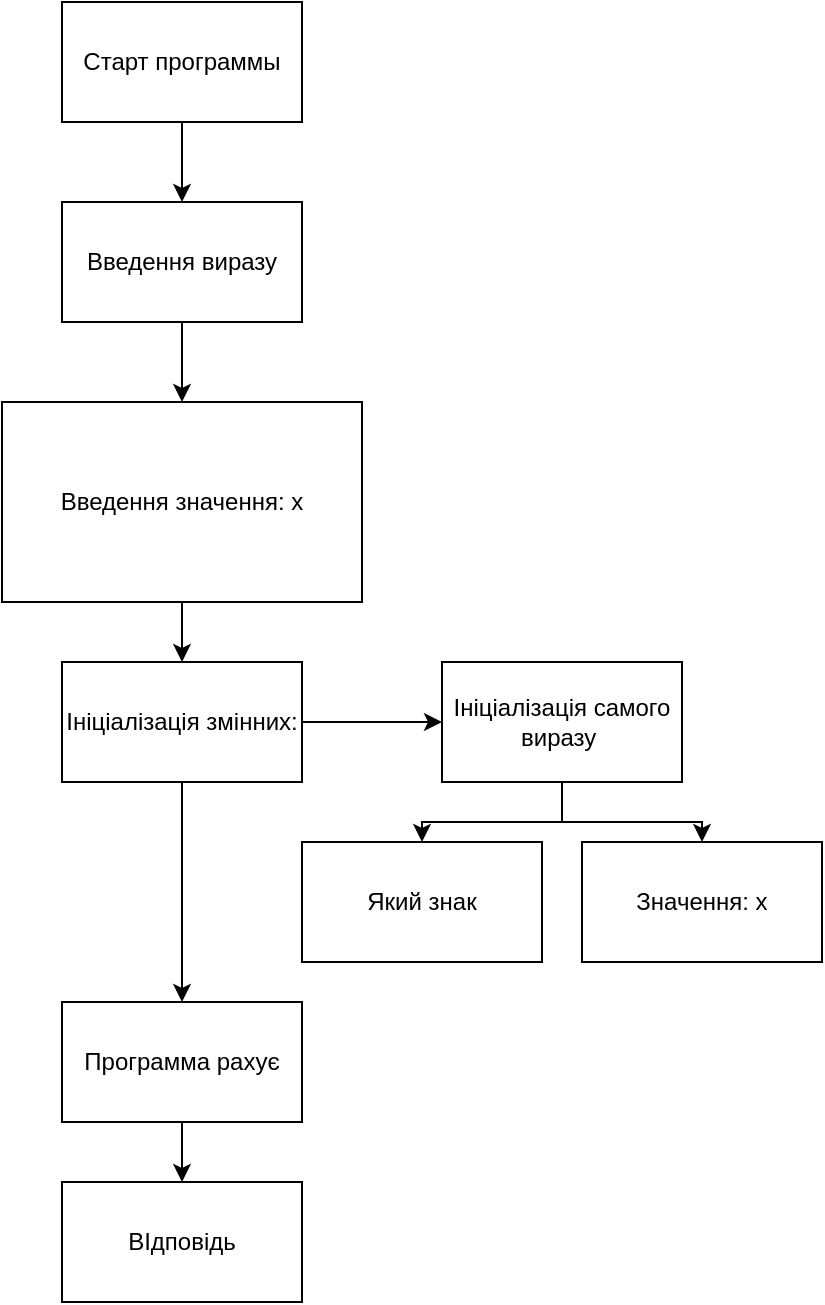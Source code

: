 <mxfile version="22.1.18" type="github">
  <diagram name="Страница — 1" id="d9BvL7pK46jfuOrEVnU3">
    <mxGraphModel dx="1393" dy="766" grid="1" gridSize="10" guides="1" tooltips="1" connect="1" arrows="1" fold="1" page="1" pageScale="1" pageWidth="827" pageHeight="1169" math="0" shadow="0">
      <root>
        <mxCell id="0" />
        <mxCell id="1" parent="0" />
        <mxCell id="m9NPIkg8LEaH-LfBP8oI-2" style="edgeStyle=orthogonalEdgeStyle;rounded=0;orthogonalLoop=1;jettySize=auto;html=1;" edge="1" parent="1" source="m9NPIkg8LEaH-LfBP8oI-1" target="m9NPIkg8LEaH-LfBP8oI-3">
          <mxGeometry relative="1" as="geometry">
            <mxPoint x="410" y="250" as="targetPoint" />
          </mxGeometry>
        </mxCell>
        <mxCell id="m9NPIkg8LEaH-LfBP8oI-1" value="Старт программы" style="rounded=0;whiteSpace=wrap;html=1;" vertex="1" parent="1">
          <mxGeometry x="350" y="140" width="120" height="60" as="geometry" />
        </mxCell>
        <mxCell id="m9NPIkg8LEaH-LfBP8oI-4" style="edgeStyle=orthogonalEdgeStyle;rounded=0;orthogonalLoop=1;jettySize=auto;html=1;" edge="1" parent="1" source="m9NPIkg8LEaH-LfBP8oI-3" target="m9NPIkg8LEaH-LfBP8oI-5">
          <mxGeometry relative="1" as="geometry">
            <mxPoint x="410" y="370" as="targetPoint" />
          </mxGeometry>
        </mxCell>
        <mxCell id="m9NPIkg8LEaH-LfBP8oI-3" value="Введення виразу" style="rounded=0;whiteSpace=wrap;html=1;" vertex="1" parent="1">
          <mxGeometry x="350" y="240" width="120" height="60" as="geometry" />
        </mxCell>
        <mxCell id="m9NPIkg8LEaH-LfBP8oI-6" style="edgeStyle=orthogonalEdgeStyle;rounded=0;orthogonalLoop=1;jettySize=auto;html=1;" edge="1" parent="1" source="m9NPIkg8LEaH-LfBP8oI-5" target="m9NPIkg8LEaH-LfBP8oI-7">
          <mxGeometry relative="1" as="geometry">
            <mxPoint x="410" y="500" as="targetPoint" />
          </mxGeometry>
        </mxCell>
        <mxCell id="m9NPIkg8LEaH-LfBP8oI-5" value="Введення значення: x" style="rounded=0;whiteSpace=wrap;html=1;" vertex="1" parent="1">
          <mxGeometry x="320" y="340" width="180" height="100" as="geometry" />
        </mxCell>
        <mxCell id="m9NPIkg8LEaH-LfBP8oI-8" style="edgeStyle=orthogonalEdgeStyle;rounded=0;orthogonalLoop=1;jettySize=auto;html=1;" edge="1" parent="1" source="m9NPIkg8LEaH-LfBP8oI-7" target="m9NPIkg8LEaH-LfBP8oI-9">
          <mxGeometry relative="1" as="geometry">
            <mxPoint x="550" y="500" as="targetPoint" />
          </mxGeometry>
        </mxCell>
        <mxCell id="m9NPIkg8LEaH-LfBP8oI-15" style="edgeStyle=orthogonalEdgeStyle;rounded=0;orthogonalLoop=1;jettySize=auto;html=1;" edge="1" parent="1" source="m9NPIkg8LEaH-LfBP8oI-7" target="m9NPIkg8LEaH-LfBP8oI-16">
          <mxGeometry relative="1" as="geometry">
            <mxPoint x="410" y="670" as="targetPoint" />
          </mxGeometry>
        </mxCell>
        <mxCell id="m9NPIkg8LEaH-LfBP8oI-7" value="Ініціалізація змінних:" style="rounded=0;whiteSpace=wrap;html=1;" vertex="1" parent="1">
          <mxGeometry x="350" y="470" width="120" height="60" as="geometry" />
        </mxCell>
        <mxCell id="m9NPIkg8LEaH-LfBP8oI-11" style="edgeStyle=orthogonalEdgeStyle;rounded=0;orthogonalLoop=1;jettySize=auto;html=1;" edge="1" parent="1" source="m9NPIkg8LEaH-LfBP8oI-9" target="m9NPIkg8LEaH-LfBP8oI-12">
          <mxGeometry relative="1" as="geometry">
            <mxPoint x="540" y="600" as="targetPoint" />
          </mxGeometry>
        </mxCell>
        <mxCell id="m9NPIkg8LEaH-LfBP8oI-13" style="edgeStyle=orthogonalEdgeStyle;rounded=0;orthogonalLoop=1;jettySize=auto;html=1;" edge="1" parent="1" source="m9NPIkg8LEaH-LfBP8oI-9" target="m9NPIkg8LEaH-LfBP8oI-14">
          <mxGeometry relative="1" as="geometry">
            <mxPoint x="660" y="580" as="targetPoint" />
          </mxGeometry>
        </mxCell>
        <mxCell id="m9NPIkg8LEaH-LfBP8oI-9" value="Ініціалізація самого виразу&amp;nbsp;" style="rounded=0;whiteSpace=wrap;html=1;" vertex="1" parent="1">
          <mxGeometry x="540" y="470" width="120" height="60" as="geometry" />
        </mxCell>
        <mxCell id="m9NPIkg8LEaH-LfBP8oI-12" value="Який знак" style="rounded=0;whiteSpace=wrap;html=1;" vertex="1" parent="1">
          <mxGeometry x="470" y="560" width="120" height="60" as="geometry" />
        </mxCell>
        <mxCell id="m9NPIkg8LEaH-LfBP8oI-14" value="Значення: x" style="rounded=0;whiteSpace=wrap;html=1;" vertex="1" parent="1">
          <mxGeometry x="610" y="560" width="120" height="60" as="geometry" />
        </mxCell>
        <mxCell id="m9NPIkg8LEaH-LfBP8oI-17" style="edgeStyle=orthogonalEdgeStyle;rounded=0;orthogonalLoop=1;jettySize=auto;html=1;" edge="1" parent="1" source="m9NPIkg8LEaH-LfBP8oI-16" target="m9NPIkg8LEaH-LfBP8oI-18">
          <mxGeometry relative="1" as="geometry">
            <mxPoint x="410" y="760" as="targetPoint" />
          </mxGeometry>
        </mxCell>
        <mxCell id="m9NPIkg8LEaH-LfBP8oI-16" value="Программа рахує" style="rounded=0;whiteSpace=wrap;html=1;" vertex="1" parent="1">
          <mxGeometry x="350" y="640" width="120" height="60" as="geometry" />
        </mxCell>
        <mxCell id="m9NPIkg8LEaH-LfBP8oI-18" value="ВІдповідь" style="rounded=0;whiteSpace=wrap;html=1;" vertex="1" parent="1">
          <mxGeometry x="350" y="730" width="120" height="60" as="geometry" />
        </mxCell>
      </root>
    </mxGraphModel>
  </diagram>
</mxfile>

